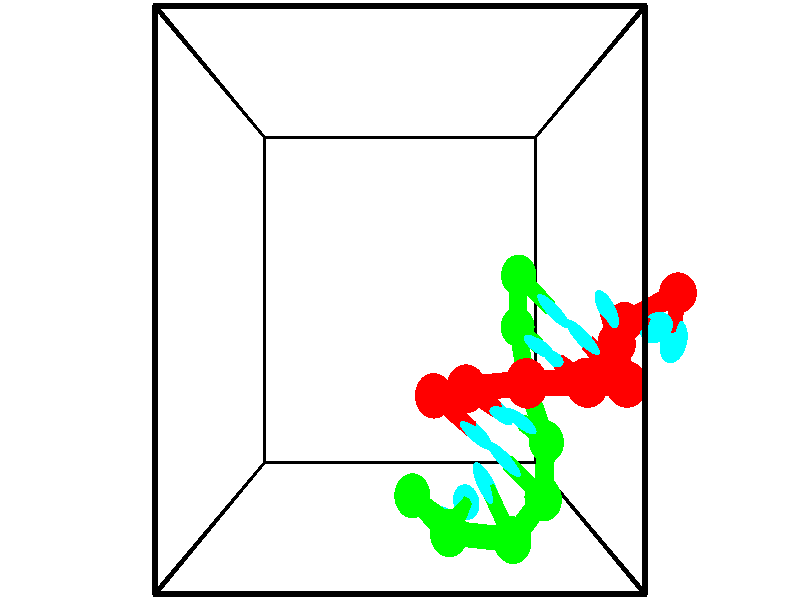 // switches for output
#declare DRAW_BASES = 1; // possible values are 0, 1; only relevant for DNA ribbons
#declare DRAW_BASES_TYPE = 3; // possible values are 1, 2, 3; only relevant for DNA ribbons
#declare DRAW_FOG = 0; // set to 1 to enable fog

#include "colors.inc"

#include "transforms.inc"
background { rgb <1, 1, 1>}

#default {
   normal{
       ripples 0.25
       frequency 0.20
       turbulence 0.2
       lambda 5
   }
	finish {
		phong 0.1
		phong_size 40.
	}
}

// original window dimensions: 1024x640


// camera settings

camera {
	sky <-0, 1, 0>
	up <-0, 1, 0>
	right 1.6 * <1, 0, 0>
	location <2.5, 2.5, 11.1562>
	look_at <2.5, 2.5, 2.5>
	direction <0, 0, -8.6562>
	angle 67.0682
}


# declare cpy_camera_pos = <2.5, 2.5, 11.1562>;
# if (DRAW_FOG = 1)
fog {
	fog_type 2
	up vnormalize(cpy_camera_pos)
	color rgbt<1,1,1,0.3>
	distance 1e-5
	fog_alt 3e-3
	fog_offset 4
}
# end


// LIGHTS

# declare lum = 6;
global_settings {
	ambient_light rgb lum * <0.05, 0.05, 0.05>
	max_trace_level 15
}# declare cpy_direct_light_amount = 0.25;
light_source
{	1000 * <-1, -1, 1>,
	rgb lum * cpy_direct_light_amount
	parallel
}

light_source
{	1000 * <1, 1, -1>,
	rgb lum * cpy_direct_light_amount
	parallel
}

// strand 0

// nucleotide -1

// particle -1
sphere {
	<6.551402, 2.585342, 2.352173> 0.250000
	pigment { color rgbt <1,0,0,0> }
	no_shadow
}
cylinder {
	<6.425026, 2.262787, 2.552141>,  <6.349200, 2.069254, 2.672122>, 0.100000
	pigment { color rgbt <1,0,0,0> }
	no_shadow
}
cylinder {
	<6.425026, 2.262787, 2.552141>,  <6.551402, 2.585342, 2.352173>, 0.100000
	pigment { color rgbt <1,0,0,0> }
	no_shadow
}

// particle -1
sphere {
	<6.425026, 2.262787, 2.552141> 0.100000
	pigment { color rgbt <1,0,0,0> }
	no_shadow
}
sphere {
	0, 1
	scale<0.080000,0.200000,0.300000>
	matrix <-0.729308, 0.543437, 0.415675,
		-0.606871, -0.233268, -0.759799,
		-0.315939, -0.806388, 0.499920,
		6.330244, 2.020870, 2.702117>
	pigment { color rgbt <0,1,1,0> }
	no_shadow
}
cylinder {
	<5.843993, 2.225441, 2.167230>,  <6.551402, 2.585342, 2.352173>, 0.130000
	pigment { color rgbt <1,0,0,0> }
	no_shadow
}

// nucleotide -1

// particle -1
sphere {
	<5.843993, 2.225441, 2.167230> 0.250000
	pigment { color rgbt <1,0,0,0> }
	no_shadow
}
cylinder {
	<5.947212, 2.201859, 2.552962>,  <6.009144, 2.187709, 2.784402>, 0.100000
	pigment { color rgbt <1,0,0,0> }
	no_shadow
}
cylinder {
	<5.947212, 2.201859, 2.552962>,  <5.843993, 2.225441, 2.167230>, 0.100000
	pigment { color rgbt <1,0,0,0> }
	no_shadow
}

// particle -1
sphere {
	<5.947212, 2.201859, 2.552962> 0.100000
	pigment { color rgbt <1,0,0,0> }
	no_shadow
}
sphere {
	0, 1
	scale<0.080000,0.200000,0.300000>
	matrix <-0.822793, 0.509746, 0.251337,
		-0.506382, -0.858303, 0.083030,
		0.258048, -0.058956, 0.964332,
		6.024627, 2.184172, 2.842262>
	pigment { color rgbt <0,1,1,0> }
	no_shadow
}
cylinder {
	<5.495852, 1.999488, 2.801418>,  <5.843993, 2.225441, 2.167230>, 0.130000
	pigment { color rgbt <1,0,0,0> }
	no_shadow
}

// nucleotide -1

// particle -1
sphere {
	<5.495852, 1.999488, 2.801418> 0.250000
	pigment { color rgbt <1,0,0,0> }
	no_shadow
}
cylinder {
	<5.323387, 2.227562, 3.081129>,  <5.219908, 2.364406, 3.248956>, 0.100000
	pigment { color rgbt <1,0,0,0> }
	no_shadow
}
cylinder {
	<5.323387, 2.227562, 3.081129>,  <5.495852, 1.999488, 2.801418>, 0.100000
	pigment { color rgbt <1,0,0,0> }
	no_shadow
}

// particle -1
sphere {
	<5.323387, 2.227562, 3.081129> 0.100000
	pigment { color rgbt <1,0,0,0> }
	no_shadow
}
sphere {
	0, 1
	scale<0.080000,0.200000,0.300000>
	matrix <-0.794801, -0.606851, 0.004762,
		0.427072, -0.553733, 0.714835,
		-0.431161, 0.570185, 0.699277,
		5.194039, 2.398618, 3.290912>
	pigment { color rgbt <0,1,1,0> }
	no_shadow
}
cylinder {
	<5.373142, 1.610692, 3.483994>,  <5.495852, 1.999488, 2.801418>, 0.130000
	pigment { color rgbt <1,0,0,0> }
	no_shadow
}

// nucleotide -1

// particle -1
sphere {
	<5.373142, 1.610692, 3.483994> 0.250000
	pigment { color rgbt <1,0,0,0> }
	no_shadow
}
cylinder {
	<5.102989, 1.876846, 3.356795>,  <4.940898, 2.036539, 3.280476>, 0.100000
	pigment { color rgbt <1,0,0,0> }
	no_shadow
}
cylinder {
	<5.102989, 1.876846, 3.356795>,  <5.373142, 1.610692, 3.483994>, 0.100000
	pigment { color rgbt <1,0,0,0> }
	no_shadow
}

// particle -1
sphere {
	<5.102989, 1.876846, 3.356795> 0.100000
	pigment { color rgbt <1,0,0,0> }
	no_shadow
}
sphere {
	0, 1
	scale<0.080000,0.200000,0.300000>
	matrix <-0.686456, -0.724801, -0.058658,
		-0.269514, 0.178674, 0.946276,
		-0.675381, 0.665386, -0.317996,
		4.900375, 2.076462, 3.261396>
	pigment { color rgbt <0,1,1,0> }
	no_shadow
}
cylinder {
	<4.755914, 1.666620, 3.862440>,  <5.373142, 1.610692, 3.483994>, 0.130000
	pigment { color rgbt <1,0,0,0> }
	no_shadow
}

// nucleotide -1

// particle -1
sphere {
	<4.755914, 1.666620, 3.862440> 0.250000
	pigment { color rgbt <1,0,0,0> }
	no_shadow
}
cylinder {
	<4.658173, 1.752586, 3.484212>,  <4.599528, 1.804166, 3.257276>, 0.100000
	pigment { color rgbt <1,0,0,0> }
	no_shadow
}
cylinder {
	<4.658173, 1.752586, 3.484212>,  <4.755914, 1.666620, 3.862440>, 0.100000
	pigment { color rgbt <1,0,0,0> }
	no_shadow
}

// particle -1
sphere {
	<4.658173, 1.752586, 3.484212> 0.100000
	pigment { color rgbt <1,0,0,0> }
	no_shadow
}
sphere {
	0, 1
	scale<0.080000,0.200000,0.300000>
	matrix <-0.577645, -0.815491, -0.036077,
		-0.778857, 0.537388, 0.323413,
		-0.244353, 0.214917, -0.945570,
		4.584867, 1.817061, 3.200541>
	pigment { color rgbt <0,1,1,0> }
	no_shadow
}
cylinder {
	<4.015114, 1.669221, 3.933608>,  <4.755914, 1.666620, 3.862440>, 0.130000
	pigment { color rgbt <1,0,0,0> }
	no_shadow
}

// nucleotide -1

// particle -1
sphere {
	<4.015114, 1.669221, 3.933608> 0.250000
	pigment { color rgbt <1,0,0,0> }
	no_shadow
}
cylinder {
	<4.127388, 1.615906, 3.553408>,  <4.194752, 1.583916, 3.325288>, 0.100000
	pigment { color rgbt <1,0,0,0> }
	no_shadow
}
cylinder {
	<4.127388, 1.615906, 3.553408>,  <4.015114, 1.669221, 3.933608>, 0.100000
	pigment { color rgbt <1,0,0,0> }
	no_shadow
}

// particle -1
sphere {
	<4.127388, 1.615906, 3.553408> 0.100000
	pigment { color rgbt <1,0,0,0> }
	no_shadow
}
sphere {
	0, 1
	scale<0.080000,0.200000,0.300000>
	matrix <-0.596936, -0.799722, -0.064131,
		-0.751587, 0.585388, -0.304034,
		0.280684, -0.133289, -0.950500,
		4.211593, 1.575919, 3.268258>
	pigment { color rgbt <0,1,1,0> }
	no_shadow
}
cylinder {
	<3.325512, 1.581160, 3.643010>,  <4.015114, 1.669221, 3.933608>, 0.130000
	pigment { color rgbt <1,0,0,0> }
	no_shadow
}

// nucleotide -1

// particle -1
sphere {
	<3.325512, 1.581160, 3.643010> 0.250000
	pigment { color rgbt <1,0,0,0> }
	no_shadow
}
cylinder {
	<3.588943, 1.416878, 3.390790>,  <3.747002, 1.318308, 3.239458>, 0.100000
	pigment { color rgbt <1,0,0,0> }
	no_shadow
}
cylinder {
	<3.588943, 1.416878, 3.390790>,  <3.325512, 1.581160, 3.643010>, 0.100000
	pigment { color rgbt <1,0,0,0> }
	no_shadow
}

// particle -1
sphere {
	<3.588943, 1.416878, 3.390790> 0.100000
	pigment { color rgbt <1,0,0,0> }
	no_shadow
}
sphere {
	0, 1
	scale<0.080000,0.200000,0.300000>
	matrix <-0.650368, -0.732163, -0.202386,
		-0.378545, 0.543377, -0.749297,
		0.658579, -0.410706, -0.630551,
		3.786517, 1.293666, 3.201625>
	pigment { color rgbt <0,1,1,0> }
	no_shadow
}
cylinder {
	<2.948833, 1.439063, 3.126663>,  <3.325512, 1.581160, 3.643010>, 0.130000
	pigment { color rgbt <1,0,0,0> }
	no_shadow
}

// nucleotide -1

// particle -1
sphere {
	<2.948833, 1.439063, 3.126663> 0.250000
	pigment { color rgbt <1,0,0,0> }
	no_shadow
}
cylinder {
	<3.266975, 1.201195, 3.079713>,  <3.457860, 1.058474, 3.051543>, 0.100000
	pigment { color rgbt <1,0,0,0> }
	no_shadow
}
cylinder {
	<3.266975, 1.201195, 3.079713>,  <2.948833, 1.439063, 3.126663>, 0.100000
	pigment { color rgbt <1,0,0,0> }
	no_shadow
}

// particle -1
sphere {
	<3.266975, 1.201195, 3.079713> 0.100000
	pigment { color rgbt <1,0,0,0> }
	no_shadow
}
sphere {
	0, 1
	scale<0.080000,0.200000,0.300000>
	matrix <-0.604602, -0.764509, -0.223568,
		0.043215, 0.248781, -0.967595,
		0.795355, -0.594671, -0.117375,
		3.505582, 1.022793, 3.044501>
	pigment { color rgbt <0,1,1,0> }
	no_shadow
}
// strand 1

// nucleotide -1

// particle -1
sphere {
	<2.671244, 0.245567, 2.809846> 0.250000
	pigment { color rgbt <0,1,0,0> }
	no_shadow
}
cylinder {
	<2.977554, 0.025444, 2.676731>,  <3.161341, -0.106630, 2.596861>, 0.100000
	pigment { color rgbt <0,1,0,0> }
	no_shadow
}
cylinder {
	<2.977554, 0.025444, 2.676731>,  <2.671244, 0.245567, 2.809846>, 0.100000
	pigment { color rgbt <0,1,0,0> }
	no_shadow
}

// particle -1
sphere {
	<2.977554, 0.025444, 2.676731> 0.100000
	pigment { color rgbt <0,1,0,0> }
	no_shadow
}
sphere {
	0, 1
	scale<0.080000,0.200000,0.300000>
	matrix <0.641436, 0.690851, 0.333594,
		0.046328, -0.468921, 0.882025,
		0.765776, -0.550308, -0.332788,
		3.207287, -0.139648, 2.576894>
	pigment { color rgbt <0,1,1,0> }
	no_shadow
}
cylinder {
	<3.137531, -0.029420, 3.288407>,  <2.671244, 0.245567, 2.809846>, 0.130000
	pigment { color rgbt <0,1,0,0> }
	no_shadow
}

// nucleotide -1

// particle -1
sphere {
	<3.137531, -0.029420, 3.288407> 0.250000
	pigment { color rgbt <0,1,0,0> }
	no_shadow
}
cylinder {
	<3.306610, 0.067001, 2.938957>,  <3.408058, 0.124854, 2.729287>, 0.100000
	pigment { color rgbt <0,1,0,0> }
	no_shadow
}
cylinder {
	<3.306610, 0.067001, 2.938957>,  <3.137531, -0.029420, 3.288407>, 0.100000
	pigment { color rgbt <0,1,0,0> }
	no_shadow
}

// particle -1
sphere {
	<3.306610, 0.067001, 2.938957> 0.100000
	pigment { color rgbt <0,1,0,0> }
	no_shadow
}
sphere {
	0, 1
	scale<0.080000,0.200000,0.300000>
	matrix <0.533405, 0.713149, 0.454860,
		0.732671, -0.658264, 0.172865,
		0.422696, 0.241056, -0.873625,
		3.433420, 0.139317, 2.676870>
	pigment { color rgbt <0,1,1,0> }
	no_shadow
}
cylinder {
	<3.974511, -0.130108, 3.210525>,  <3.137531, -0.029420, 3.288407>, 0.130000
	pigment { color rgbt <0,1,0,0> }
	no_shadow
}

// nucleotide -1

// particle -1
sphere {
	<3.974511, -0.130108, 3.210525> 0.250000
	pigment { color rgbt <0,1,0,0> }
	no_shadow
}
cylinder {
	<3.812927, 0.156807, 2.983434>,  <3.715977, 0.328956, 2.847179>, 0.100000
	pigment { color rgbt <0,1,0,0> }
	no_shadow
}
cylinder {
	<3.812927, 0.156807, 2.983434>,  <3.974511, -0.130108, 3.210525>, 0.100000
	pigment { color rgbt <0,1,0,0> }
	no_shadow
}

// particle -1
sphere {
	<3.812927, 0.156807, 2.983434> 0.100000
	pigment { color rgbt <0,1,0,0> }
	no_shadow
}
sphere {
	0, 1
	scale<0.080000,0.200000,0.300000>
	matrix <0.677440, 0.651625, 0.341263,
		0.614730, -0.246746, -0.749149,
		-0.403959, 0.717288, -0.567729,
		3.691740, 0.371993, 2.813115>
	pigment { color rgbt <0,1,1,0> }
	no_shadow
}
cylinder {
	<4.466860, 0.227595, 2.857711>,  <3.974511, -0.130108, 3.210525>, 0.130000
	pigment { color rgbt <0,1,0,0> }
	no_shadow
}

// nucleotide -1

// particle -1
sphere {
	<4.466860, 0.227595, 2.857711> 0.250000
	pigment { color rgbt <0,1,0,0> }
	no_shadow
}
cylinder {
	<4.160622, 0.484642, 2.869751>,  <3.976879, 0.638870, 2.876976>, 0.100000
	pigment { color rgbt <0,1,0,0> }
	no_shadow
}
cylinder {
	<4.160622, 0.484642, 2.869751>,  <4.466860, 0.227595, 2.857711>, 0.100000
	pigment { color rgbt <0,1,0,0> }
	no_shadow
}

// particle -1
sphere {
	<4.160622, 0.484642, 2.869751> 0.100000
	pigment { color rgbt <0,1,0,0> }
	no_shadow
}
sphere {
	0, 1
	scale<0.080000,0.200000,0.300000>
	matrix <0.643172, 0.765590, 0.014199,
		-0.013921, 0.030231, -0.999446,
		-0.765595, 0.642618, 0.030101,
		3.930943, 0.677427, 2.878782>
	pigment { color rgbt <0,1,1,0> }
	no_shadow
}
cylinder {
	<4.629206, 0.782380, 2.366396>,  <4.466860, 0.227595, 2.857711>, 0.130000
	pigment { color rgbt <0,1,0,0> }
	no_shadow
}

// nucleotide -1

// particle -1
sphere {
	<4.629206, 0.782380, 2.366396> 0.250000
	pigment { color rgbt <0,1,0,0> }
	no_shadow
}
cylinder {
	<4.371033, 0.963150, 2.612707>,  <4.216129, 1.071612, 2.760493>, 0.100000
	pigment { color rgbt <0,1,0,0> }
	no_shadow
}
cylinder {
	<4.371033, 0.963150, 2.612707>,  <4.629206, 0.782380, 2.366396>, 0.100000
	pigment { color rgbt <0,1,0,0> }
	no_shadow
}

// particle -1
sphere {
	<4.371033, 0.963150, 2.612707> 0.100000
	pigment { color rgbt <0,1,0,0> }
	no_shadow
}
sphere {
	0, 1
	scale<0.080000,0.200000,0.300000>
	matrix <0.534065, 0.843370, -0.059171,
		-0.546068, 0.290674, -0.785696,
		-0.645433, 0.451924, 0.615777,
		4.177403, 1.098727, 2.797440>
	pigment { color rgbt <0,1,1,0> }
	no_shadow
}
cylinder {
	<4.417685, 1.440712, 2.017624>,  <4.629206, 0.782380, 2.366396>, 0.130000
	pigment { color rgbt <0,1,0,0> }
	no_shadow
}

// nucleotide -1

// particle -1
sphere {
	<4.417685, 1.440712, 2.017624> 0.250000
	pigment { color rgbt <0,1,0,0> }
	no_shadow
}
cylinder {
	<4.367348, 1.466339, 2.413616>,  <4.337145, 1.481715, 2.651211>, 0.100000
	pigment { color rgbt <0,1,0,0> }
	no_shadow
}
cylinder {
	<4.367348, 1.466339, 2.413616>,  <4.417685, 1.440712, 2.017624>, 0.100000
	pigment { color rgbt <0,1,0,0> }
	no_shadow
}

// particle -1
sphere {
	<4.367348, 1.466339, 2.413616> 0.100000
	pigment { color rgbt <0,1,0,0> }
	no_shadow
}
sphere {
	0, 1
	scale<0.080000,0.200000,0.300000>
	matrix <0.550254, 0.834845, 0.015919,
		-0.825460, 0.546744, -0.140312,
		-0.125842, 0.064067, 0.989979,
		4.329595, 1.485559, 2.710609>
	pigment { color rgbt <0,1,1,0> }
	no_shadow
}
cylinder {
	<4.276569, 2.159741, 2.036974>,  <4.417685, 1.440712, 2.017624>, 0.130000
	pigment { color rgbt <0,1,0,0> }
	no_shadow
}

// nucleotide -1

// particle -1
sphere {
	<4.276569, 2.159741, 2.036974> 0.250000
	pigment { color rgbt <0,1,0,0> }
	no_shadow
}
cylinder {
	<4.376717, 2.044266, 2.406617>,  <4.436805, 1.974981, 2.628403>, 0.100000
	pigment { color rgbt <0,1,0,0> }
	no_shadow
}
cylinder {
	<4.376717, 2.044266, 2.406617>,  <4.276569, 2.159741, 2.036974>, 0.100000
	pigment { color rgbt <0,1,0,0> }
	no_shadow
}

// particle -1
sphere {
	<4.376717, 2.044266, 2.406617> 0.100000
	pigment { color rgbt <0,1,0,0> }
	no_shadow
}
sphere {
	0, 1
	scale<0.080000,0.200000,0.300000>
	matrix <0.391767, 0.903078, 0.175977,
		-0.885344, 0.317976, 0.339201,
		0.250368, -0.288688, 0.924108,
		4.451827, 1.957659, 2.683849>
	pigment { color rgbt <0,1,1,0> }
	no_shadow
}
cylinder {
	<4.216434, 2.797324, 2.423301>,  <4.276569, 2.159741, 2.036974>, 0.130000
	pigment { color rgbt <0,1,0,0> }
	no_shadow
}

// nucleotide -1

// particle -1
sphere {
	<4.216434, 2.797324, 2.423301> 0.250000
	pigment { color rgbt <0,1,0,0> }
	no_shadow
}
cylinder {
	<4.443680, 2.557632, 2.648928>,  <4.580027, 2.413817, 2.784304>, 0.100000
	pigment { color rgbt <0,1,0,0> }
	no_shadow
}
cylinder {
	<4.443680, 2.557632, 2.648928>,  <4.216434, 2.797324, 2.423301>, 0.100000
	pigment { color rgbt <0,1,0,0> }
	no_shadow
}

// particle -1
sphere {
	<4.443680, 2.557632, 2.648928> 0.100000
	pigment { color rgbt <0,1,0,0> }
	no_shadow
}
sphere {
	0, 1
	scale<0.080000,0.200000,0.300000>
	matrix <0.653524, 0.745074, 0.133308,
		-0.500154, 0.292897, 0.814897,
		0.568113, -0.599230, 0.564067,
		4.614114, 2.377863, 2.818148>
	pigment { color rgbt <0,1,1,0> }
	no_shadow
}
// box output
cylinder {
	<0.000000, 0.000000, 0.000000>,  <5.000000, 0.000000, 0.000000>, 0.025000
	pigment { color rgbt <0,0,0,0> }
	no_shadow
}
cylinder {
	<0.000000, 0.000000, 0.000000>,  <0.000000, 5.000000, 0.000000>, 0.025000
	pigment { color rgbt <0,0,0,0> }
	no_shadow
}
cylinder {
	<0.000000, 0.000000, 0.000000>,  <0.000000, 0.000000, 5.000000>, 0.025000
	pigment { color rgbt <0,0,0,0> }
	no_shadow
}
cylinder {
	<5.000000, 5.000000, 5.000000>,  <0.000000, 5.000000, 5.000000>, 0.025000
	pigment { color rgbt <0,0,0,0> }
	no_shadow
}
cylinder {
	<5.000000, 5.000000, 5.000000>,  <5.000000, 0.000000, 5.000000>, 0.025000
	pigment { color rgbt <0,0,0,0> }
	no_shadow
}
cylinder {
	<5.000000, 5.000000, 5.000000>,  <5.000000, 5.000000, 0.000000>, 0.025000
	pigment { color rgbt <0,0,0,0> }
	no_shadow
}
cylinder {
	<0.000000, 0.000000, 5.000000>,  <0.000000, 5.000000, 5.000000>, 0.025000
	pigment { color rgbt <0,0,0,0> }
	no_shadow
}
cylinder {
	<0.000000, 0.000000, 5.000000>,  <5.000000, 0.000000, 5.000000>, 0.025000
	pigment { color rgbt <0,0,0,0> }
	no_shadow
}
cylinder {
	<5.000000, 5.000000, 0.000000>,  <0.000000, 5.000000, 0.000000>, 0.025000
	pigment { color rgbt <0,0,0,0> }
	no_shadow
}
cylinder {
	<5.000000, 5.000000, 0.000000>,  <5.000000, 0.000000, 0.000000>, 0.025000
	pigment { color rgbt <0,0,0,0> }
	no_shadow
}
cylinder {
	<5.000000, 0.000000, 5.000000>,  <5.000000, 0.000000, 0.000000>, 0.025000
	pigment { color rgbt <0,0,0,0> }
	no_shadow
}
cylinder {
	<0.000000, 5.000000, 0.000000>,  <0.000000, 5.000000, 5.000000>, 0.025000
	pigment { color rgbt <0,0,0,0> }
	no_shadow
}
// end of box output
